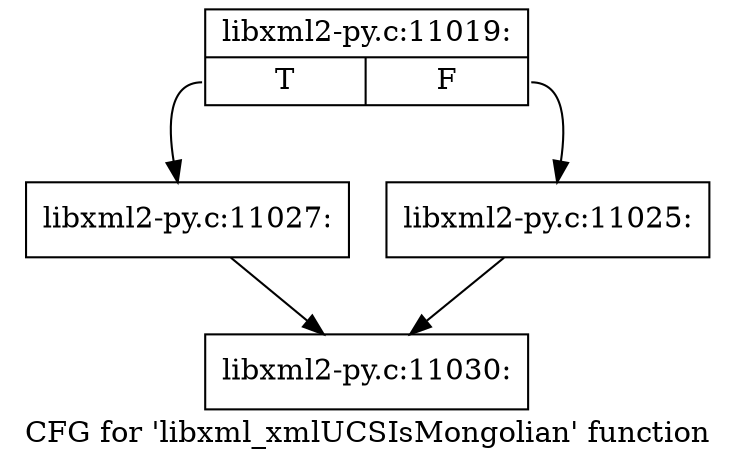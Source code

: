 digraph "CFG for 'libxml_xmlUCSIsMongolian' function" {
	label="CFG for 'libxml_xmlUCSIsMongolian' function";

	Node0x4604430 [shape=record,label="{libxml2-py.c:11019:|{<s0>T|<s1>F}}"];
	Node0x4604430:s0 -> Node0x4605490;
	Node0x4604430:s1 -> Node0x4605440;
	Node0x4605440 [shape=record,label="{libxml2-py.c:11025:}"];
	Node0x4605440 -> Node0x46029d0;
	Node0x4605490 [shape=record,label="{libxml2-py.c:11027:}"];
	Node0x4605490 -> Node0x46029d0;
	Node0x46029d0 [shape=record,label="{libxml2-py.c:11030:}"];
}
